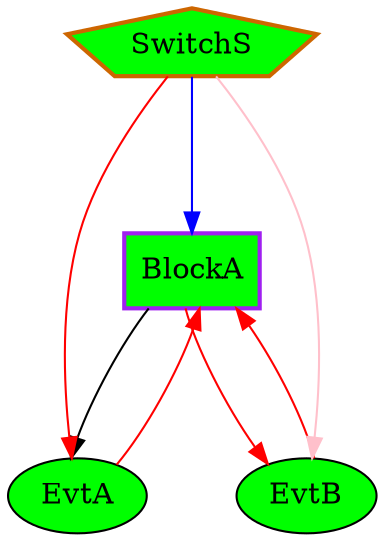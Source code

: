 digraph G {
graph [root="Demo",rankdir   = TB, nodesep           = 0.6, mindist     = 1.0, ranksep = 1.0, overlap = false]
node [style     = "filled", fillcolor = "white", color = "black"]
BlockA[cpu="0", flags="0x00108107", type="block", tperiod="100000000", pattern="A", patentry="false", patexit="true", beamproc="undefined", bpentry="false", bpexit="false", qlo="true", qhi="false", qil="false", shape     = "rectangle", fillcolor = "green", penwidth=2, color = "purple"];
EvtA[cpu="0", flags="0x00000102", type="tmsg", toffs="0", pattern="A", patentry="false", patexit="false", beamproc="undefined", bpentry="false", bpexit="false", fid="1", gid="5", evtno="0", beamin="0", bpcstart="0", sid="2", bpid="8", reqnobeam="0", vacc="0", id="0x1005000000200200", par="0x0000000000000001", tef="0", shape     = "oval", fillcolor = "green"];
EvtB[cpu="0", flags="0x00000102", type="tmsg", toffs="0", pattern="A", patentry="false", patexit="false", beamproc="undefined", bpentry="false", bpexit="false", fid="1", gid="5", evtno="0", beamin="0", bpcstart="0", sid="2", bpid="8", reqnobeam="0", vacc="0", id="0x1005000000200200", par="0x0000000000000002", tef="0", shape     = "oval", fillcolor = "green"];
SwitchS[cpu="0", flags="0x00002112", type="switch", toffs="0", pattern="A", patentry="true", patexit="false", beamproc="undefined", bpentry="false", bpexit="false", shape     = "pentagon", fillcolor = "green", penwidth=2, color = "darkorange3"];
BlockA->EvtB [type="defdst", color = "red"];
EvtA->BlockA [type="defdst", color = "red"];
EvtB->BlockA [type="defdst", color = "red"];
SwitchS->EvtA [type="defdst", color = "red"];
SwitchS->BlockA [type="target", color = "blue"];
SwitchS->EvtB [type="switchdst", color = "pink"];
BlockA->EvtA [type="altdst", color = "black"];
}
